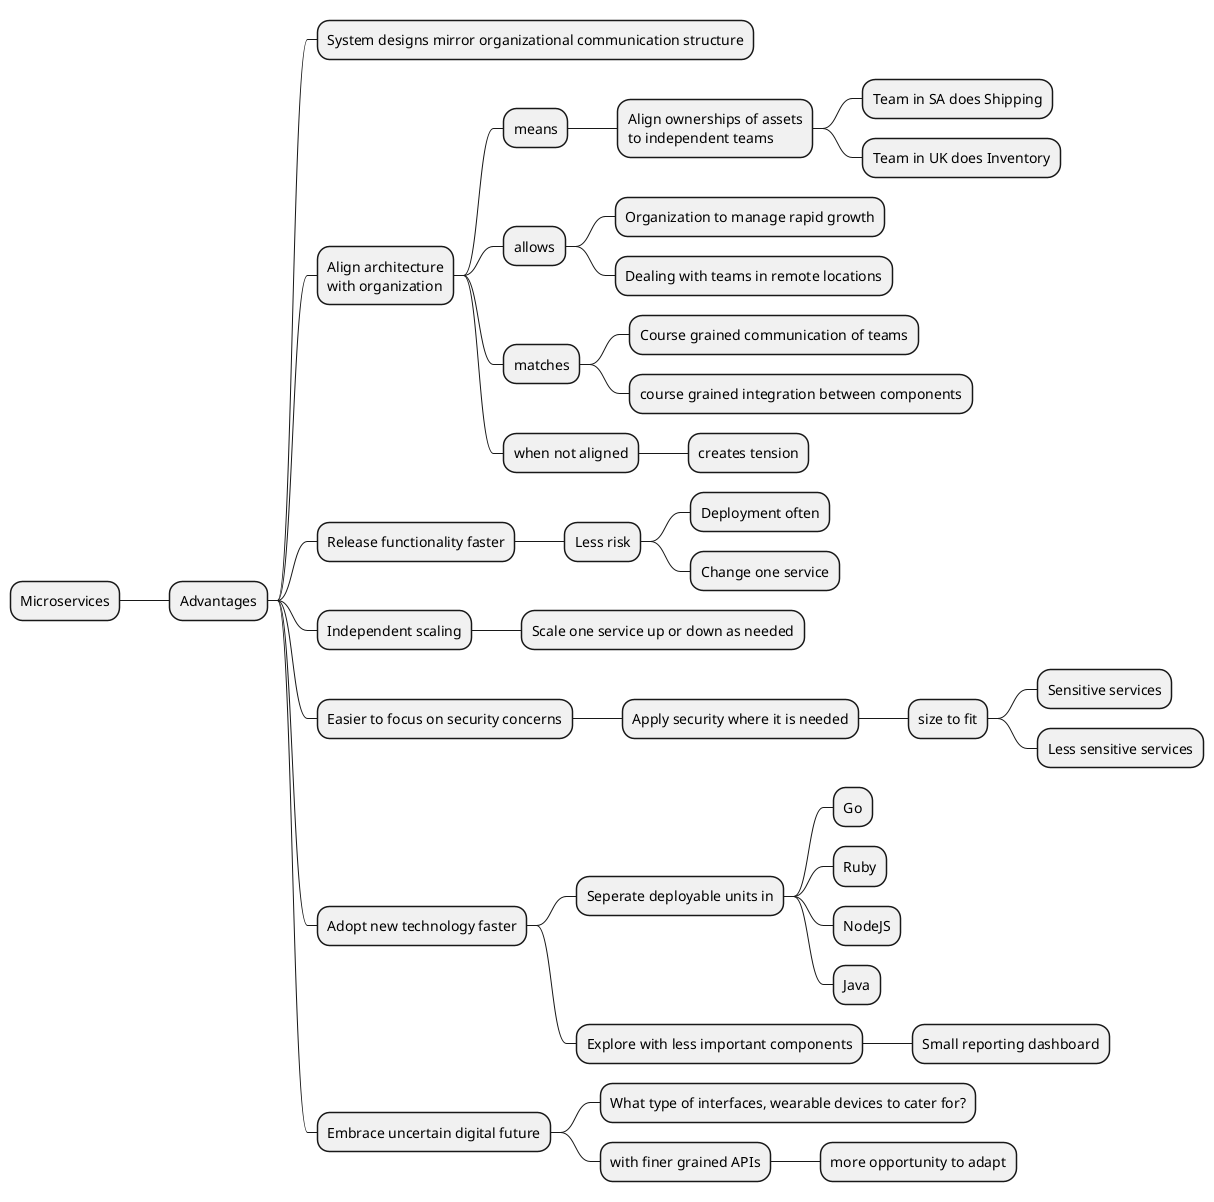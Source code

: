 
@startmindmap

+ Microservices



++ Advantages

+++ System designs mirror organizational communication structure
+++ Align architecture\nwith organization
++++ means
+++++ Align ownerships of assets\nto independent teams
++++++ Team in SA does Shipping
++++++ Team in UK does Inventory
++++ allows
+++++ Organization to manage rapid growth
+++++ Dealing with teams in remote locations
++++ matches
+++++ Course grained communication of teams
+++++ course grained integration between components
++++ when not aligned
+++++ creates tension

+++ Release functionality faster
++++ Less risk
+++++ Deployment often
+++++ Change one service

+++ Independent scaling
++++ Scale one service up or down as needed

+++ Easier to focus on security concerns
++++ Apply security where it is needed
+++++ size to fit
++++++ Sensitive services
++++++ Less sensitive services

+++ Adopt new technology faster
++++ Seperate deployable units in
+++++ Go
+++++ Ruby
+++++ NodeJS
+++++ Java
++++ Explore with less important components
+++++ Small reporting dashboard

+++ Embrace uncertain digital future
++++ What type of interfaces, wearable devices to cater for?
++++ with finer grained APIs
+++++ more opportunity to adapt

@endmindmap
